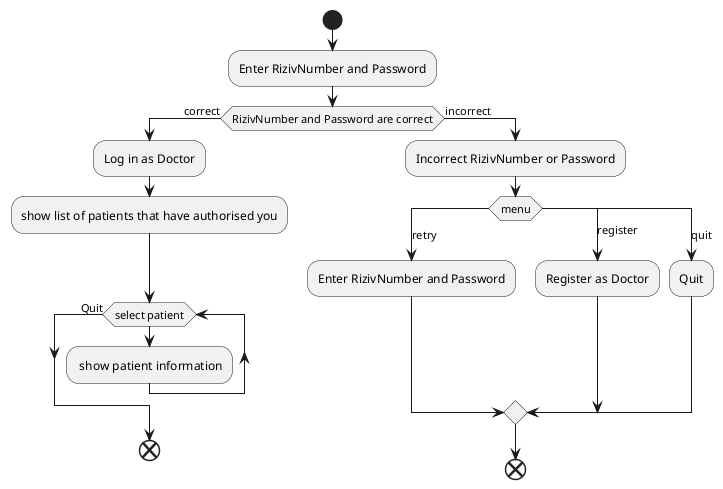 @startuml
'https://plantuml.com/activity-diagram-beta

start

:Enter RizivNumber and Password;
if (RizivNumber and Password are correct) then (correct)
    :Log in as Doctor;
    :show list of patients that have authorised you;
    label SelectPatient
    while (select patient);
    : show patient information;

        endwhile (Quit);
        end





else (incorrect)

:Incorrect RizivNumber or Password;
    switch (menu)
        case (retry)
        :Enter RizivNumber and Password;

        case (register)
        :Register as Doctor;

        case (quit)
        :Quit;
    endswitch

end


@enduml

